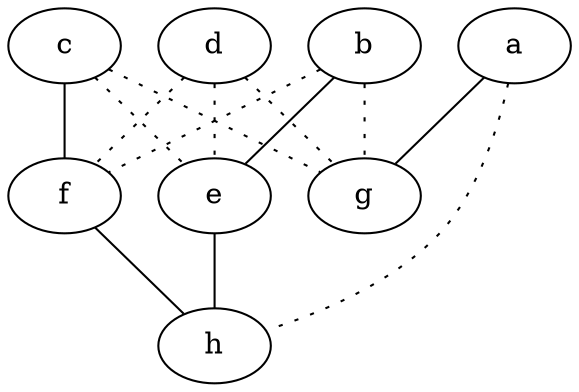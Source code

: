 graph {
a -- g;
a -- h [style=dotted];
b -- e;
b -- f [style=dotted];
b -- g [style=dotted];
c -- e [style=dotted];
c -- f;
c -- g [style=dotted];
d -- e [style=dotted];
d -- f [style=dotted];
d -- g [style=dotted];
e -- h;
f -- h;
}
